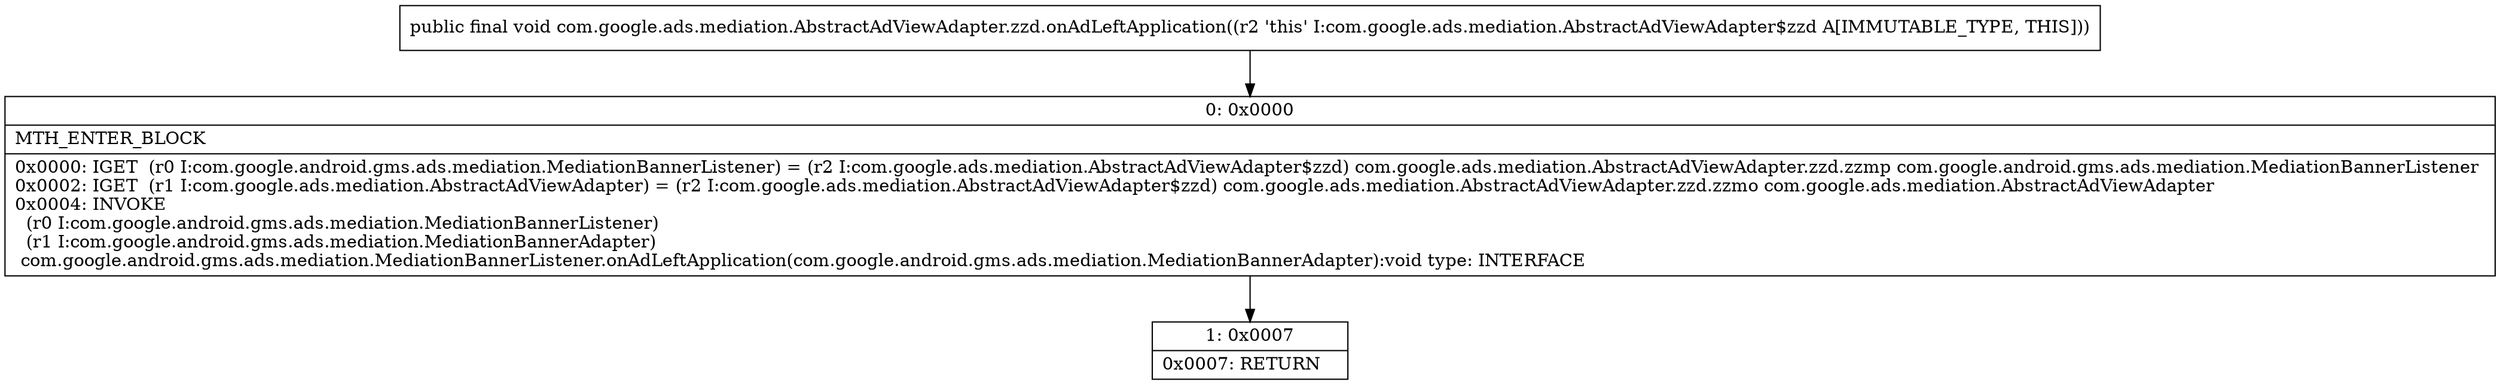 digraph "CFG forcom.google.ads.mediation.AbstractAdViewAdapter.zzd.onAdLeftApplication()V" {
Node_0 [shape=record,label="{0\:\ 0x0000|MTH_ENTER_BLOCK\l|0x0000: IGET  (r0 I:com.google.android.gms.ads.mediation.MediationBannerListener) = (r2 I:com.google.ads.mediation.AbstractAdViewAdapter$zzd) com.google.ads.mediation.AbstractAdViewAdapter.zzd.zzmp com.google.android.gms.ads.mediation.MediationBannerListener \l0x0002: IGET  (r1 I:com.google.ads.mediation.AbstractAdViewAdapter) = (r2 I:com.google.ads.mediation.AbstractAdViewAdapter$zzd) com.google.ads.mediation.AbstractAdViewAdapter.zzd.zzmo com.google.ads.mediation.AbstractAdViewAdapter \l0x0004: INVOKE  \l  (r0 I:com.google.android.gms.ads.mediation.MediationBannerListener)\l  (r1 I:com.google.android.gms.ads.mediation.MediationBannerAdapter)\l com.google.android.gms.ads.mediation.MediationBannerListener.onAdLeftApplication(com.google.android.gms.ads.mediation.MediationBannerAdapter):void type: INTERFACE \l}"];
Node_1 [shape=record,label="{1\:\ 0x0007|0x0007: RETURN   \l}"];
MethodNode[shape=record,label="{public final void com.google.ads.mediation.AbstractAdViewAdapter.zzd.onAdLeftApplication((r2 'this' I:com.google.ads.mediation.AbstractAdViewAdapter$zzd A[IMMUTABLE_TYPE, THIS])) }"];
MethodNode -> Node_0;
Node_0 -> Node_1;
}

